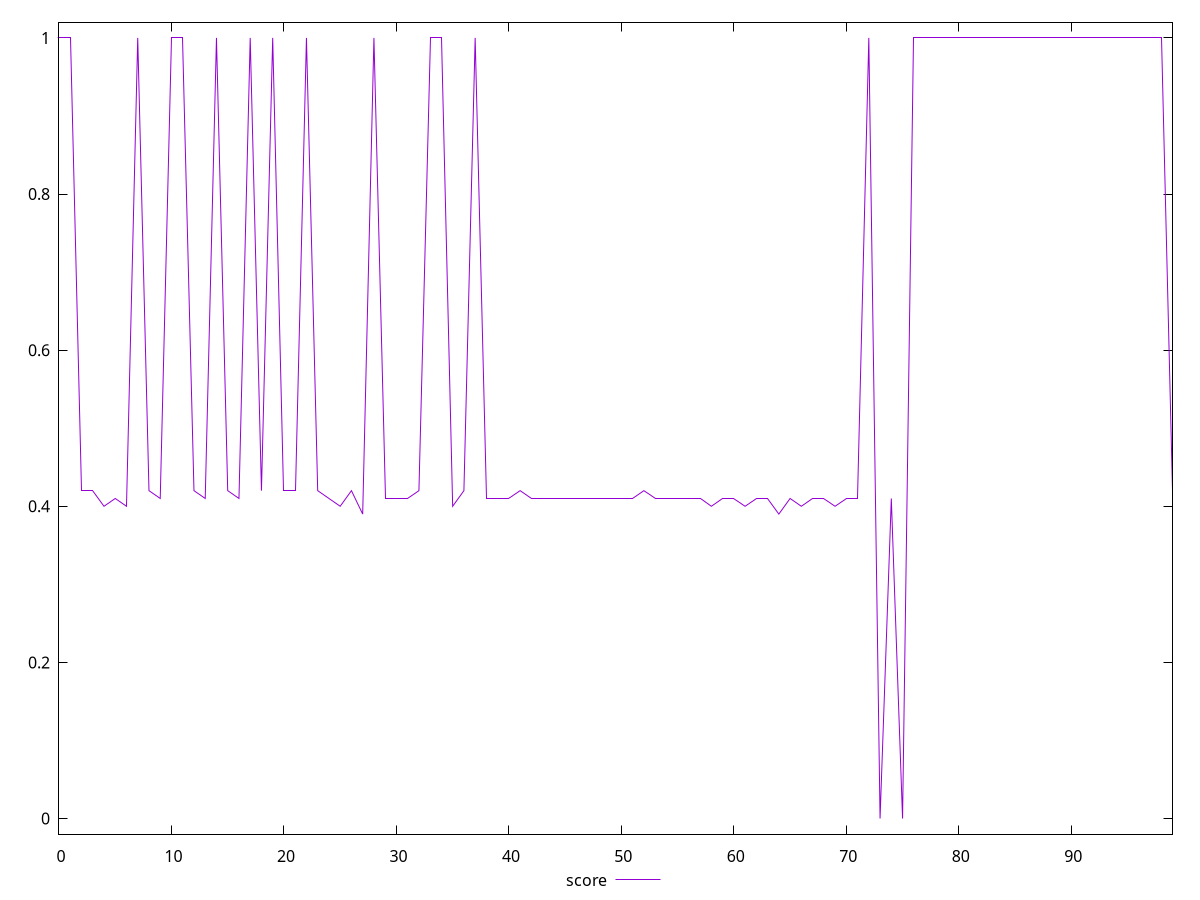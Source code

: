 reset

$score <<EOF
0 1
1 1
2 0.42
3 0.42
4 0.4
5 0.41
6 0.4
7 1
8 0.42
9 0.41
10 1
11 1
12 0.42
13 0.41
14 1
15 0.42
16 0.41
17 1
18 0.42
19 1
20 0.42
21 0.42
22 1
23 0.42
24 0.41
25 0.4
26 0.42
27 0.39
28 1
29 0.41
30 0.41
31 0.41
32 0.42
33 1
34 1
35 0.4
36 0.42
37 1
38 0.41
39 0.41
40 0.41
41 0.42
42 0.41
43 0.41
44 0.41
45 0.41
46 0.41
47 0.41
48 0.41
49 0.41
50 0.41
51 0.41
52 0.42
53 0.41
54 0.41
55 0.41
56 0.41
57 0.41
58 0.4
59 0.41
60 0.41
61 0.4
62 0.41
63 0.41
64 0.39
65 0.41
66 0.4
67 0.41
68 0.41
69 0.4
70 0.41
71 0.41
72 1
73 0
74 0.41
75 0
76 1
77 1
78 1
79 1
80 1
81 1
82 1
83 1
84 1
85 1
86 1
87 1
88 1
89 1
90 1
91 1
92 1
93 1
94 1
95 1
96 1
97 1
98 1
99 0.42
EOF

set key outside below
set xrange [0:99]
set yrange [-0.02:1.02]
set trange [-0.02:1.02]
set terminal svg size 640, 500 enhanced background rgb 'white'
set output "reprap/uses-rel-preload/samples/pages/score/values.svg"

plot $score title "score" with line

reset
